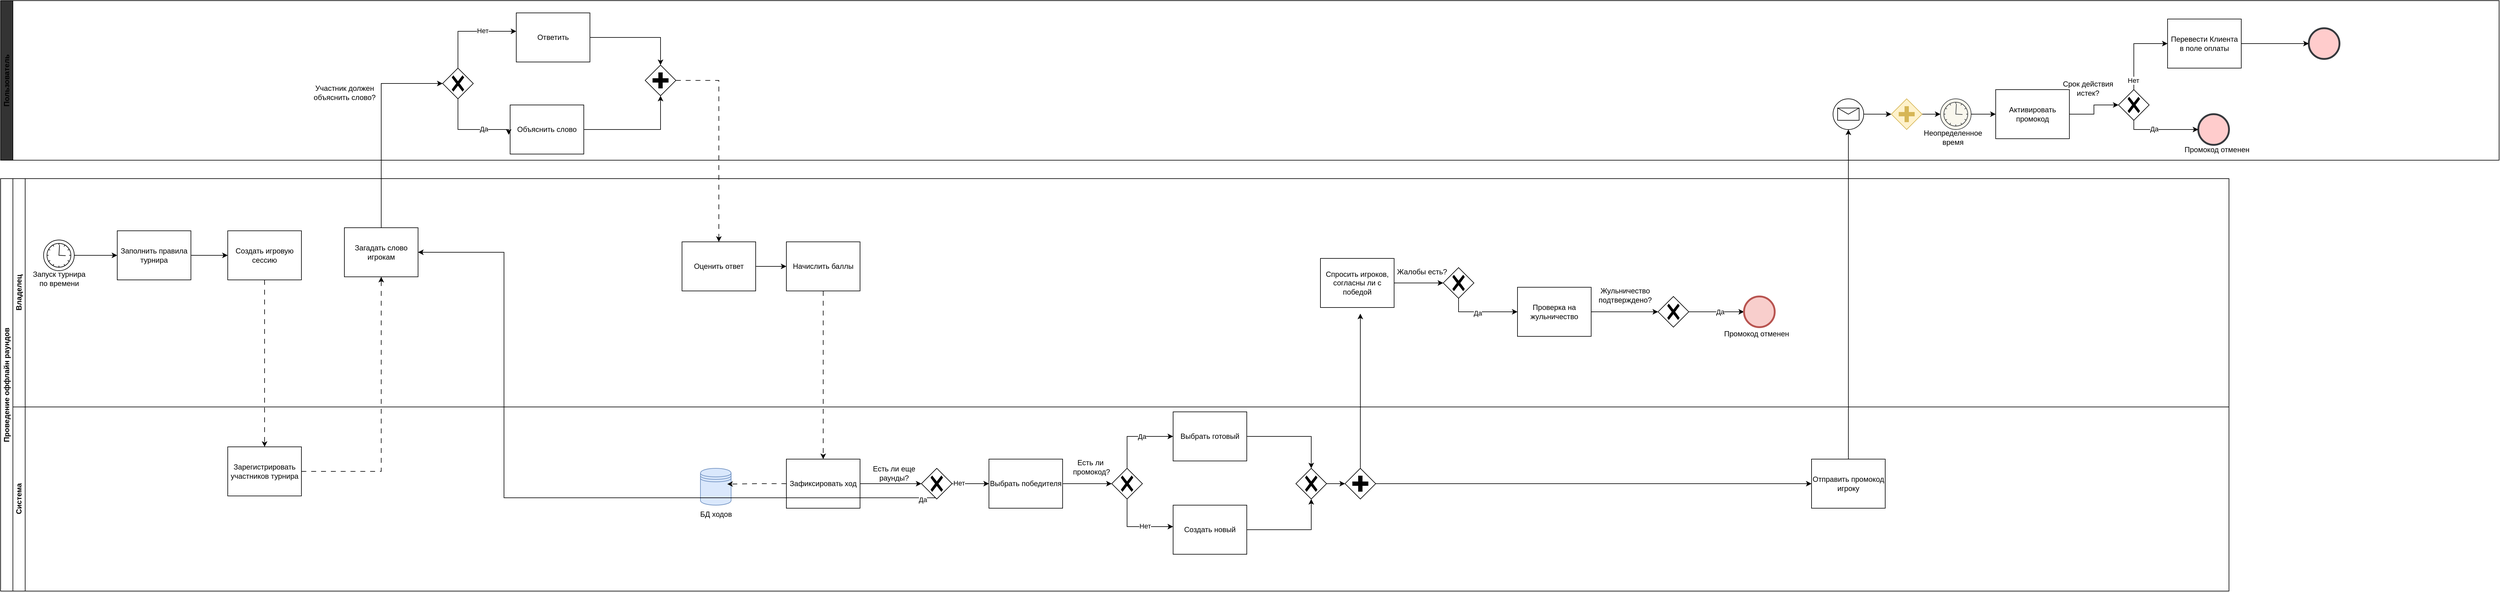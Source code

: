 <mxfile version="26.2.13">
  <diagram id="p30AvLt0BxaziVuN9v5u" name="Страница — 1">
    <mxGraphModel dx="5760" dy="3120" grid="1" gridSize="10" guides="1" tooltips="1" connect="1" arrows="1" fold="1" page="1" pageScale="1" pageWidth="827" pageHeight="1169" math="0" shadow="0">
      <root>
        <mxCell id="0" />
        <mxCell id="1" parent="0" />
        <mxCell id="hdZUblOiW2e-fLk-F5x0-2" value="Пользователь" style="swimlane;startSize=20;horizontal=0;html=1;whiteSpace=wrap;fillColor=#333333;strokeColor=default;" vertex="1" parent="1">
          <mxGeometry x="-800" y="30" width="4070" height="260" as="geometry" />
        </mxCell>
        <mxCell id="hdZUblOiW2e-fLk-F5x0-19" value="" style="points=[[0.25,0.25,0],[0.5,0,0],[0.75,0.25,0],[1,0.5,0],[0.75,0.75,0],[0.5,1,0],[0.25,0.75,0],[0,0.5,0]];shape=mxgraph.bpmn.gateway2;html=1;verticalLabelPosition=bottom;labelBackgroundColor=#ffffff;verticalAlign=top;align=center;perimeter=rhombusPerimeter;outlineConnect=0;outline=none;symbol=none;gwType=exclusive;" vertex="1" parent="hdZUblOiW2e-fLk-F5x0-2">
          <mxGeometry x="720" y="110" width="50" height="50" as="geometry" />
        </mxCell>
        <mxCell id="hdZUblOiW2e-fLk-F5x0-21" value="Участник должен&lt;br&gt;объяснить слово?" style="text;html=1;align=center;verticalAlign=middle;resizable=0;points=[];autosize=1;strokeColor=none;fillColor=none;" vertex="1" parent="hdZUblOiW2e-fLk-F5x0-2">
          <mxGeometry x="500" y="130" width="120" height="40" as="geometry" />
        </mxCell>
        <mxCell id="hdZUblOiW2e-fLk-F5x0-22" value="Ответить" style="points=[[0.25,0,0],[0.5,0,0],[0.75,0,0],[1,0.25,0],[1,0.5,0],[1,0.75,0],[0.75,1,0],[0.5,1,0],[0.25,1,0],[0,0.75,0],[0,0.5,0],[0,0.25,0]];shape=mxgraph.bpmn.task2;whiteSpace=wrap;rectStyle=rounded;size=10;html=1;container=1;expand=0;collapsible=0;taskMarker=user;" vertex="1" parent="hdZUblOiW2e-fLk-F5x0-2">
          <mxGeometry x="840" y="20" width="120" height="80" as="geometry" />
        </mxCell>
        <mxCell id="hdZUblOiW2e-fLk-F5x0-23" value="Объяснить слово" style="points=[[0.25,0,0],[0.5,0,0],[0.75,0,0],[1,0.25,0],[1,0.5,0],[1,0.75,0],[0.75,1,0],[0.5,1,0],[0.25,1,0],[0,0.75,0],[0,0.5,0],[0,0.25,0]];shape=mxgraph.bpmn.task2;whiteSpace=wrap;rectStyle=rounded;size=10;html=1;container=1;expand=0;collapsible=0;taskMarker=user;" vertex="1" parent="hdZUblOiW2e-fLk-F5x0-2">
          <mxGeometry x="830" y="170" width="120" height="80" as="geometry" />
        </mxCell>
        <mxCell id="hdZUblOiW2e-fLk-F5x0-24" style="edgeStyle=orthogonalEdgeStyle;rounded=0;orthogonalLoop=1;jettySize=auto;html=1;entryX=0;entryY=0.375;entryDx=0;entryDy=0;entryPerimeter=0;" edge="1" parent="hdZUblOiW2e-fLk-F5x0-2" source="hdZUblOiW2e-fLk-F5x0-19" target="hdZUblOiW2e-fLk-F5x0-22">
          <mxGeometry relative="1" as="geometry">
            <Array as="points">
              <mxPoint x="745" y="50" />
            </Array>
          </mxGeometry>
        </mxCell>
        <mxCell id="hdZUblOiW2e-fLk-F5x0-26" value="Нет" style="edgeLabel;html=1;align=center;verticalAlign=middle;resizable=0;points=[];" vertex="1" connectable="0" parent="hdZUblOiW2e-fLk-F5x0-24">
          <mxGeometry x="0.29" y="1" relative="1" as="geometry">
            <mxPoint as="offset" />
          </mxGeometry>
        </mxCell>
        <mxCell id="hdZUblOiW2e-fLk-F5x0-25" style="edgeStyle=orthogonalEdgeStyle;rounded=0;orthogonalLoop=1;jettySize=auto;html=1;entryX=-0.019;entryY=0.608;entryDx=0;entryDy=0;entryPerimeter=0;" edge="1" parent="hdZUblOiW2e-fLk-F5x0-2" source="hdZUblOiW2e-fLk-F5x0-19" target="hdZUblOiW2e-fLk-F5x0-23">
          <mxGeometry relative="1" as="geometry">
            <Array as="points">
              <mxPoint x="745" y="210" />
              <mxPoint x="828" y="210" />
            </Array>
          </mxGeometry>
        </mxCell>
        <mxCell id="hdZUblOiW2e-fLk-F5x0-27" value="Да" style="edgeLabel;html=1;align=center;verticalAlign=middle;resizable=0;points=[];" vertex="1" connectable="0" parent="hdZUblOiW2e-fLk-F5x0-25">
          <mxGeometry x="0.302" y="1" relative="1" as="geometry">
            <mxPoint as="offset" />
          </mxGeometry>
        </mxCell>
        <mxCell id="hdZUblOiW2e-fLk-F5x0-28" value="" style="points=[[0.25,0.25,0],[0.5,0,0],[0.75,0.25,0],[1,0.5,0],[0.75,0.75,0],[0.5,1,0],[0.25,0.75,0],[0,0.5,0]];shape=mxgraph.bpmn.gateway2;html=1;verticalLabelPosition=bottom;labelBackgroundColor=#ffffff;verticalAlign=top;align=center;perimeter=rhombusPerimeter;outlineConnect=0;outline=none;symbol=none;gwType=parallel;" vertex="1" parent="hdZUblOiW2e-fLk-F5x0-2">
          <mxGeometry x="1050" y="105" width="50" height="50" as="geometry" />
        </mxCell>
        <mxCell id="hdZUblOiW2e-fLk-F5x0-29" style="edgeStyle=orthogonalEdgeStyle;rounded=0;orthogonalLoop=1;jettySize=auto;html=1;entryX=0.5;entryY=0;entryDx=0;entryDy=0;entryPerimeter=0;" edge="1" parent="hdZUblOiW2e-fLk-F5x0-2" source="hdZUblOiW2e-fLk-F5x0-22" target="hdZUblOiW2e-fLk-F5x0-28">
          <mxGeometry relative="1" as="geometry" />
        </mxCell>
        <mxCell id="hdZUblOiW2e-fLk-F5x0-30" style="edgeStyle=orthogonalEdgeStyle;rounded=0;orthogonalLoop=1;jettySize=auto;html=1;entryX=0.5;entryY=1;entryDx=0;entryDy=0;entryPerimeter=0;" edge="1" parent="hdZUblOiW2e-fLk-F5x0-2" source="hdZUblOiW2e-fLk-F5x0-23" target="hdZUblOiW2e-fLk-F5x0-28">
          <mxGeometry relative="1" as="geometry" />
        </mxCell>
        <mxCell id="hdZUblOiW2e-fLk-F5x0-84" value="" style="points=[[0.145,0.145,0],[0.5,0,0],[0.855,0.145,0],[1,0.5,0],[0.855,0.855,0],[0.5,1,0],[0.145,0.855,0],[0,0.5,0]];shape=mxgraph.bpmn.event;html=1;verticalLabelPosition=bottom;labelBackgroundColor=#ffffff;verticalAlign=top;align=center;perimeter=ellipsePerimeter;outlineConnect=0;aspect=fixed;outline=standard;symbol=message;" vertex="1" parent="hdZUblOiW2e-fLk-F5x0-2">
          <mxGeometry x="2985" y="160" width="50" height="50" as="geometry" />
        </mxCell>
        <mxCell id="hdZUblOiW2e-fLk-F5x0-90" style="edgeStyle=orthogonalEdgeStyle;rounded=0;orthogonalLoop=1;jettySize=auto;html=1;" edge="1" parent="hdZUblOiW2e-fLk-F5x0-2" source="hdZUblOiW2e-fLk-F5x0-87" target="hdZUblOiW2e-fLk-F5x0-89">
          <mxGeometry relative="1" as="geometry" />
        </mxCell>
        <mxCell id="hdZUblOiW2e-fLk-F5x0-87" value="" style="points=[[0.25,0.25,0],[0.5,0,0],[0.75,0.25,0],[1,0.5,0],[0.75,0.75,0],[0.5,1,0],[0.25,0.75,0],[0,0.5,0]];shape=mxgraph.bpmn.gateway2;html=1;verticalLabelPosition=bottom;labelBackgroundColor=#ffffff;verticalAlign=top;align=center;perimeter=rhombusPerimeter;outlineConnect=0;outline=none;symbol=none;gwType=parallel;fillColor=#fff2cc;strokeColor=#d6b656;" vertex="1" parent="hdZUblOiW2e-fLk-F5x0-2">
          <mxGeometry x="3080" y="160" width="50" height="50" as="geometry" />
        </mxCell>
        <mxCell id="hdZUblOiW2e-fLk-F5x0-88" style="edgeStyle=orthogonalEdgeStyle;rounded=0;orthogonalLoop=1;jettySize=auto;html=1;entryX=0;entryY=0.5;entryDx=0;entryDy=0;entryPerimeter=0;" edge="1" parent="hdZUblOiW2e-fLk-F5x0-2" source="hdZUblOiW2e-fLk-F5x0-84" target="hdZUblOiW2e-fLk-F5x0-87">
          <mxGeometry relative="1" as="geometry">
            <Array as="points">
              <mxPoint x="3080" y="185" />
            </Array>
          </mxGeometry>
        </mxCell>
        <mxCell id="hdZUblOiW2e-fLk-F5x0-89" value="" style="points=[[0.145,0.145,0],[0.5,0,0],[0.855,0.145,0],[1,0.5,0],[0.855,0.855,0],[0.5,1,0],[0.145,0.855,0],[0,0.5,0]];shape=mxgraph.bpmn.event;html=1;verticalLabelPosition=bottom;labelBackgroundColor=#ffffff;verticalAlign=top;align=center;perimeter=ellipsePerimeter;outlineConnect=0;aspect=fixed;outline=standard;symbol=timer;fillColor=#f9f7ed;strokeColor=#36393d;" vertex="1" parent="hdZUblOiW2e-fLk-F5x0-2">
          <mxGeometry x="3160" y="160" width="50" height="50" as="geometry" />
        </mxCell>
        <mxCell id="hdZUblOiW2e-fLk-F5x0-95" style="edgeStyle=orthogonalEdgeStyle;rounded=0;orthogonalLoop=1;jettySize=auto;html=1;" edge="1" parent="hdZUblOiW2e-fLk-F5x0-2" source="hdZUblOiW2e-fLk-F5x0-92" target="hdZUblOiW2e-fLk-F5x0-94">
          <mxGeometry relative="1" as="geometry" />
        </mxCell>
        <mxCell id="hdZUblOiW2e-fLk-F5x0-92" value="Активировать промокод" style="points=[[0.25,0,0],[0.5,0,0],[0.75,0,0],[1,0.25,0],[1,0.5,0],[1,0.75,0],[0.75,1,0],[0.5,1,0],[0.25,1,0],[0,0.75,0],[0,0.5,0],[0,0.25,0]];shape=mxgraph.bpmn.task2;whiteSpace=wrap;rectStyle=rounded;size=10;html=1;container=1;expand=0;collapsible=0;taskMarker=user;" vertex="1" parent="hdZUblOiW2e-fLk-F5x0-2">
          <mxGeometry x="3250" y="145" width="120" height="80" as="geometry" />
        </mxCell>
        <mxCell id="hdZUblOiW2e-fLk-F5x0-93" style="edgeStyle=orthogonalEdgeStyle;rounded=0;orthogonalLoop=1;jettySize=auto;html=1;entryX=0;entryY=0.5;entryDx=0;entryDy=0;entryPerimeter=0;" edge="1" parent="hdZUblOiW2e-fLk-F5x0-2" source="hdZUblOiW2e-fLk-F5x0-89" target="hdZUblOiW2e-fLk-F5x0-92">
          <mxGeometry relative="1" as="geometry" />
        </mxCell>
        <mxCell id="hdZUblOiW2e-fLk-F5x0-94" value="" style="points=[[0.25,0.25,0],[0.5,0,0],[0.75,0.25,0],[1,0.5,0],[0.75,0.75,0],[0.5,1,0],[0.25,0.75,0],[0,0.5,0]];shape=mxgraph.bpmn.gateway2;html=1;verticalLabelPosition=bottom;labelBackgroundColor=#ffffff;verticalAlign=top;align=center;perimeter=rhombusPerimeter;outlineConnect=0;outline=none;symbol=none;gwType=exclusive;" vertex="1" parent="hdZUblOiW2e-fLk-F5x0-2">
          <mxGeometry x="3450" y="145" width="50" height="50" as="geometry" />
        </mxCell>
        <mxCell id="hdZUblOiW2e-fLk-F5x0-97" value="" style="points=[[0.145,0.145,0],[0.5,0,0],[0.855,0.145,0],[1,0.5,0],[0.855,0.855,0],[0.5,1,0],[0.145,0.855,0],[0,0.5,0]];shape=mxgraph.bpmn.event;html=1;verticalLabelPosition=bottom;labelBackgroundColor=#ffffff;verticalAlign=top;align=center;perimeter=ellipsePerimeter;outlineConnect=0;aspect=fixed;outline=end;symbol=terminate2;fillColor=#ffcccc;strokeColor=#36393d;" vertex="1" parent="hdZUblOiW2e-fLk-F5x0-2">
          <mxGeometry x="3580" y="185" width="50" height="50" as="geometry" />
        </mxCell>
        <mxCell id="hdZUblOiW2e-fLk-F5x0-98" style="edgeStyle=orthogonalEdgeStyle;rounded=0;orthogonalLoop=1;jettySize=auto;html=1;entryX=0;entryY=0.5;entryDx=0;entryDy=0;entryPerimeter=0;" edge="1" parent="hdZUblOiW2e-fLk-F5x0-2" source="hdZUblOiW2e-fLk-F5x0-94" target="hdZUblOiW2e-fLk-F5x0-97">
          <mxGeometry relative="1" as="geometry">
            <Array as="points">
              <mxPoint x="3475" y="210" />
              <mxPoint x="3580" y="210" />
            </Array>
          </mxGeometry>
        </mxCell>
        <mxCell id="hdZUblOiW2e-fLk-F5x0-99" value="Да" style="edgeLabel;html=1;align=center;verticalAlign=middle;resizable=0;points=[];" vertex="1" connectable="0" parent="hdZUblOiW2e-fLk-F5x0-98">
          <mxGeometry x="-0.211" y="1" relative="1" as="geometry">
            <mxPoint as="offset" />
          </mxGeometry>
        </mxCell>
        <mxCell id="hdZUblOiW2e-fLk-F5x0-100" value="Перевести Клиента&lt;br&gt;в поле оплаты" style="points=[[0.25,0,0],[0.5,0,0],[0.75,0,0],[1,0.25,0],[1,0.5,0],[1,0.75,0],[0.75,1,0],[0.5,1,0],[0.25,1,0],[0,0.75,0],[0,0.5,0],[0,0.25,0]];shape=mxgraph.bpmn.task2;whiteSpace=wrap;rectStyle=rounded;size=10;html=1;container=1;expand=0;collapsible=0;taskMarker=service;" vertex="1" parent="hdZUblOiW2e-fLk-F5x0-2">
          <mxGeometry x="3530" y="30" width="120" height="80" as="geometry" />
        </mxCell>
        <mxCell id="hdZUblOiW2e-fLk-F5x0-101" style="edgeStyle=orthogonalEdgeStyle;rounded=0;orthogonalLoop=1;jettySize=auto;html=1;entryX=0;entryY=0.5;entryDx=0;entryDy=0;entryPerimeter=0;" edge="1" parent="hdZUblOiW2e-fLk-F5x0-2" source="hdZUblOiW2e-fLk-F5x0-94" target="hdZUblOiW2e-fLk-F5x0-100">
          <mxGeometry relative="1" as="geometry">
            <Array as="points">
              <mxPoint x="3475" y="70" />
            </Array>
          </mxGeometry>
        </mxCell>
        <mxCell id="hdZUblOiW2e-fLk-F5x0-102" value="Нет" style="edgeLabel;html=1;align=center;verticalAlign=middle;resizable=0;points=[];" vertex="1" connectable="0" parent="hdZUblOiW2e-fLk-F5x0-101">
          <mxGeometry x="-0.763" y="1" relative="1" as="geometry">
            <mxPoint as="offset" />
          </mxGeometry>
        </mxCell>
        <mxCell id="hdZUblOiW2e-fLk-F5x0-103" value="" style="points=[[0.145,0.145,0],[0.5,0,0],[0.855,0.145,0],[1,0.5,0],[0.855,0.855,0],[0.5,1,0],[0.145,0.855,0],[0,0.5,0]];shape=mxgraph.bpmn.event;html=1;verticalLabelPosition=bottom;labelBackgroundColor=#ffffff;verticalAlign=top;align=center;perimeter=ellipsePerimeter;outlineConnect=0;aspect=fixed;outline=end;symbol=terminate2;fillColor=#ffcccc;strokeColor=#36393d;" vertex="1" parent="hdZUblOiW2e-fLk-F5x0-2">
          <mxGeometry x="3760" y="45" width="50" height="50" as="geometry" />
        </mxCell>
        <mxCell id="hdZUblOiW2e-fLk-F5x0-104" style="edgeStyle=orthogonalEdgeStyle;rounded=0;orthogonalLoop=1;jettySize=auto;html=1;entryX=0;entryY=0.5;entryDx=0;entryDy=0;entryPerimeter=0;" edge="1" parent="hdZUblOiW2e-fLk-F5x0-2" source="hdZUblOiW2e-fLk-F5x0-100" target="hdZUblOiW2e-fLk-F5x0-103">
          <mxGeometry relative="1" as="geometry" />
        </mxCell>
        <mxCell id="hdZUblOiW2e-fLk-F5x0-3" value="Проведение оффлайн раундов" style="swimlane;html=1;childLayout=stackLayout;resizeParent=1;resizeParentMax=0;horizontal=0;startSize=20;horizontalStack=0;whiteSpace=wrap;" vertex="1" parent="1">
          <mxGeometry x="-800" y="320" width="3630" height="672" as="geometry" />
        </mxCell>
        <mxCell id="hdZUblOiW2e-fLk-F5x0-4" value="Владелец" style="swimlane;html=1;startSize=20;horizontal=0;" vertex="1" parent="hdZUblOiW2e-fLk-F5x0-3">
          <mxGeometry x="20" width="3610" height="372" as="geometry" />
        </mxCell>
        <mxCell id="hdZUblOiW2e-fLk-F5x0-7" value="" style="points=[[0.145,0.145,0],[0.5,0,0],[0.855,0.145,0],[1,0.5,0],[0.855,0.855,0],[0.5,1,0],[0.145,0.855,0],[0,0.5,0]];shape=mxgraph.bpmn.event;html=1;verticalLabelPosition=bottom;labelBackgroundColor=#ffffff;verticalAlign=top;align=center;perimeter=ellipsePerimeter;outlineConnect=0;aspect=fixed;outline=standard;symbol=timer;" vertex="1" parent="hdZUblOiW2e-fLk-F5x0-4">
          <mxGeometry x="50" y="100" width="50" height="50" as="geometry" />
        </mxCell>
        <mxCell id="hdZUblOiW2e-fLk-F5x0-10" value="Запуск турнира&lt;br&gt;&amp;nbsp;по времени&amp;nbsp;" style="text;html=1;align=center;verticalAlign=middle;resizable=0;points=[];autosize=1;strokeColor=none;fillColor=none;" vertex="1" parent="hdZUblOiW2e-fLk-F5x0-4">
          <mxGeometry x="20" y="143" width="110" height="40" as="geometry" />
        </mxCell>
        <mxCell id="hdZUblOiW2e-fLk-F5x0-14" style="edgeStyle=orthogonalEdgeStyle;rounded=0;orthogonalLoop=1;jettySize=auto;html=1;" edge="1" parent="hdZUblOiW2e-fLk-F5x0-4" source="hdZUblOiW2e-fLk-F5x0-11" target="hdZUblOiW2e-fLk-F5x0-12">
          <mxGeometry relative="1" as="geometry" />
        </mxCell>
        <mxCell id="hdZUblOiW2e-fLk-F5x0-11" value="Заполнить правила турнира" style="points=[[0.25,0,0],[0.5,0,0],[0.75,0,0],[1,0.25,0],[1,0.5,0],[1,0.75,0],[0.75,1,0],[0.5,1,0],[0.25,1,0],[0,0.75,0],[0,0.5,0],[0,0.25,0]];shape=mxgraph.bpmn.task2;whiteSpace=wrap;rectStyle=rounded;size=10;html=1;container=1;expand=0;collapsible=0;taskMarker=manual;" vertex="1" parent="hdZUblOiW2e-fLk-F5x0-4">
          <mxGeometry x="170" y="85" width="120" height="80" as="geometry" />
        </mxCell>
        <mxCell id="hdZUblOiW2e-fLk-F5x0-12" value="Создать игровую сессию" style="points=[[0.25,0,0],[0.5,0,0],[0.75,0,0],[1,0.25,0],[1,0.5,0],[1,0.75,0],[0.75,1,0],[0.5,1,0],[0.25,1,0],[0,0.75,0],[0,0.5,0],[0,0.25,0]];shape=mxgraph.bpmn.task2;whiteSpace=wrap;rectStyle=rounded;size=10;html=1;container=1;expand=0;collapsible=0;taskMarker=manual;" vertex="1" parent="hdZUblOiW2e-fLk-F5x0-4">
          <mxGeometry x="350" y="85" width="120" height="80" as="geometry" />
        </mxCell>
        <mxCell id="hdZUblOiW2e-fLk-F5x0-13" style="edgeStyle=orthogonalEdgeStyle;rounded=0;orthogonalLoop=1;jettySize=auto;html=1;entryX=0;entryY=0.5;entryDx=0;entryDy=0;entryPerimeter=0;" edge="1" parent="hdZUblOiW2e-fLk-F5x0-4" source="hdZUblOiW2e-fLk-F5x0-7" target="hdZUblOiW2e-fLk-F5x0-11">
          <mxGeometry relative="1" as="geometry" />
        </mxCell>
        <mxCell id="hdZUblOiW2e-fLk-F5x0-17" value="Загадать слово игрокам" style="points=[[0.25,0,0],[0.5,0,0],[0.75,0,0],[1,0.25,0],[1,0.5,0],[1,0.75,0],[0.75,1,0],[0.5,1,0],[0.25,1,0],[0,0.75,0],[0,0.5,0],[0,0.25,0]];shape=mxgraph.bpmn.task2;whiteSpace=wrap;rectStyle=rounded;size=10;html=1;container=1;expand=0;collapsible=0;taskMarker=manual;" vertex="1" parent="hdZUblOiW2e-fLk-F5x0-4">
          <mxGeometry x="540" y="80" width="120" height="80" as="geometry" />
        </mxCell>
        <mxCell id="hdZUblOiW2e-fLk-F5x0-31" value="Оценить ответ" style="points=[[0.25,0,0],[0.5,0,0],[0.75,0,0],[1,0.25,0],[1,0.5,0],[1,0.75,0],[0.75,1,0],[0.5,1,0],[0.25,1,0],[0,0.75,0],[0,0.5,0],[0,0.25,0]];shape=mxgraph.bpmn.task2;whiteSpace=wrap;rectStyle=rounded;size=10;html=1;container=1;expand=0;collapsible=0;taskMarker=user;" vertex="1" parent="hdZUblOiW2e-fLk-F5x0-4">
          <mxGeometry x="1090" y="103" width="120" height="80" as="geometry" />
        </mxCell>
        <mxCell id="hdZUblOiW2e-fLk-F5x0-32" value="Начислить баллы" style="points=[[0.25,0,0],[0.5,0,0],[0.75,0,0],[1,0.25,0],[1,0.5,0],[1,0.75,0],[0.75,1,0],[0.5,1,0],[0.25,1,0],[0,0.75,0],[0,0.5,0],[0,0.25,0]];shape=mxgraph.bpmn.task2;whiteSpace=wrap;rectStyle=rounded;size=10;html=1;container=1;expand=0;collapsible=0;taskMarker=user;" vertex="1" parent="hdZUblOiW2e-fLk-F5x0-4">
          <mxGeometry x="1260" y="103" width="120" height="80" as="geometry" />
        </mxCell>
        <mxCell id="hdZUblOiW2e-fLk-F5x0-34" style="edgeStyle=orthogonalEdgeStyle;rounded=0;orthogonalLoop=1;jettySize=auto;html=1;entryX=0;entryY=0.5;entryDx=0;entryDy=0;entryPerimeter=0;" edge="1" parent="hdZUblOiW2e-fLk-F5x0-4" source="hdZUblOiW2e-fLk-F5x0-31" target="hdZUblOiW2e-fLk-F5x0-32">
          <mxGeometry relative="1" as="geometry" />
        </mxCell>
        <mxCell id="hdZUblOiW2e-fLk-F5x0-63" value="Спросить игроков, согласны ли с победой" style="points=[[0.25,0,0],[0.5,0,0],[0.75,0,0],[1,0.25,0],[1,0.5,0],[1,0.75,0],[0.75,1,0],[0.5,1,0],[0.25,1,0],[0,0.75,0],[0,0.5,0],[0,0.25,0]];shape=mxgraph.bpmn.task2;whiteSpace=wrap;rectStyle=rounded;size=10;html=1;container=1;expand=0;collapsible=0;taskMarker=user;" vertex="1" parent="hdZUblOiW2e-fLk-F5x0-4">
          <mxGeometry x="2130" y="130" width="120" height="80" as="geometry" />
        </mxCell>
        <mxCell id="hdZUblOiW2e-fLk-F5x0-66" style="edgeStyle=orthogonalEdgeStyle;rounded=0;orthogonalLoop=1;jettySize=auto;html=1;entryX=0;entryY=0.5;entryDx=0;entryDy=0;entryPerimeter=0;" edge="1" parent="hdZUblOiW2e-fLk-F5x0-4" source="hdZUblOiW2e-fLk-F5x0-63" target="hdZUblOiW2e-fLk-F5x0-65">
          <mxGeometry relative="1" as="geometry" />
        </mxCell>
        <mxCell id="hdZUblOiW2e-fLk-F5x0-67" value="Жалобы есть?" style="text;html=1;align=center;verticalAlign=middle;resizable=0;points=[];autosize=1;strokeColor=none;fillColor=none;" vertex="1" parent="hdZUblOiW2e-fLk-F5x0-4">
          <mxGeometry x="2240" y="137" width="110" height="30" as="geometry" />
        </mxCell>
        <mxCell id="hdZUblOiW2e-fLk-F5x0-65" value="" style="points=[[0.25,0.25,0],[0.5,0,0],[0.75,0.25,0],[1,0.5,0],[0.75,0.75,0],[0.5,1,0],[0.25,0.75,0],[0,0.5,0]];shape=mxgraph.bpmn.gateway2;html=1;verticalLabelPosition=bottom;labelBackgroundColor=#ffffff;verticalAlign=top;align=center;perimeter=rhombusPerimeter;outlineConnect=0;outline=none;symbol=none;gwType=exclusive;" vertex="1" parent="hdZUblOiW2e-fLk-F5x0-4">
          <mxGeometry x="2330" y="145" width="50" height="50" as="geometry" />
        </mxCell>
        <mxCell id="hdZUblOiW2e-fLk-F5x0-69" style="edgeStyle=orthogonalEdgeStyle;rounded=0;orthogonalLoop=1;jettySize=auto;html=1;entryX=0;entryY=0.5;entryDx=0;entryDy=0;entryPerimeter=0;" edge="1" parent="hdZUblOiW2e-fLk-F5x0-4" source="hdZUblOiW2e-fLk-F5x0-65" target="hdZUblOiW2e-fLk-F5x0-68">
          <mxGeometry relative="1" as="geometry">
            <Array as="points">
              <mxPoint x="2355" y="217" />
            </Array>
          </mxGeometry>
        </mxCell>
        <mxCell id="hdZUblOiW2e-fLk-F5x0-70" value="Да" style="edgeLabel;html=1;align=center;verticalAlign=middle;resizable=0;points=[];" vertex="1" connectable="0" parent="hdZUblOiW2e-fLk-F5x0-69">
          <mxGeometry x="-0.11" y="-2" relative="1" as="geometry">
            <mxPoint as="offset" />
          </mxGeometry>
        </mxCell>
        <mxCell id="hdZUblOiW2e-fLk-F5x0-68" value="Проверка на жульничество" style="points=[[0.25,0,0],[0.5,0,0],[0.75,0,0],[1,0.25,0],[1,0.5,0],[1,0.75,0],[0.75,1,0],[0.5,1,0],[0.25,1,0],[0,0.75,0],[0,0.5,0],[0,0.25,0]];shape=mxgraph.bpmn.task2;whiteSpace=wrap;rectStyle=rounded;size=10;html=1;container=1;expand=0;collapsible=0;taskMarker=service;" vertex="1" parent="hdZUblOiW2e-fLk-F5x0-4">
          <mxGeometry x="2451" y="177" width="120" height="80" as="geometry" />
        </mxCell>
        <mxCell id="hdZUblOiW2e-fLk-F5x0-73" value="Жульничество&lt;br&gt;&lt;div&gt;подтверждено?&lt;/div&gt;" style="text;html=1;align=center;verticalAlign=middle;resizable=0;points=[];autosize=1;strokeColor=none;fillColor=none;" vertex="1" parent="hdZUblOiW2e-fLk-F5x0-4">
          <mxGeometry x="2571" y="170" width="110" height="40" as="geometry" />
        </mxCell>
        <mxCell id="hdZUblOiW2e-fLk-F5x0-72" style="edgeStyle=orthogonalEdgeStyle;rounded=0;orthogonalLoop=1;jettySize=auto;html=1;entryX=0;entryY=0.5;entryDx=0;entryDy=0;entryPerimeter=0;" edge="1" parent="hdZUblOiW2e-fLk-F5x0-4" source="hdZUblOiW2e-fLk-F5x0-68" target="hdZUblOiW2e-fLk-F5x0-71">
          <mxGeometry relative="1" as="geometry" />
        </mxCell>
        <mxCell id="hdZUblOiW2e-fLk-F5x0-71" value="" style="points=[[0.25,0.25,0],[0.5,0,0],[0.75,0.25,0],[1,0.5,0],[0.75,0.75,0],[0.5,1,0],[0.25,0.75,0],[0,0.5,0]];shape=mxgraph.bpmn.gateway2;html=1;verticalLabelPosition=bottom;labelBackgroundColor=#ffffff;verticalAlign=top;align=center;perimeter=rhombusPerimeter;outlineConnect=0;outline=none;symbol=none;gwType=exclusive;" vertex="1" parent="hdZUblOiW2e-fLk-F5x0-4">
          <mxGeometry x="2680" y="192" width="50" height="50" as="geometry" />
        </mxCell>
        <mxCell id="hdZUblOiW2e-fLk-F5x0-75" style="edgeStyle=orthogonalEdgeStyle;rounded=0;orthogonalLoop=1;jettySize=auto;html=1;entryX=0;entryY=0.5;entryDx=0;entryDy=0;entryPerimeter=0;" edge="1" parent="hdZUblOiW2e-fLk-F5x0-4" source="hdZUblOiW2e-fLk-F5x0-71" target="hdZUblOiW2e-fLk-F5x0-74">
          <mxGeometry relative="1" as="geometry" />
        </mxCell>
        <mxCell id="hdZUblOiW2e-fLk-F5x0-76" value="Да" style="edgeLabel;html=1;align=center;verticalAlign=middle;resizable=0;points=[];" vertex="1" connectable="0" parent="hdZUblOiW2e-fLk-F5x0-75">
          <mxGeometry x="0.122" relative="1" as="geometry">
            <mxPoint as="offset" />
          </mxGeometry>
        </mxCell>
        <mxCell id="hdZUblOiW2e-fLk-F5x0-74" value="" style="points=[[0.145,0.145,0],[0.5,0,0],[0.855,0.145,0],[1,0.5,0],[0.855,0.855,0],[0.5,1,0],[0.145,0.855,0],[0,0.5,0]];shape=mxgraph.bpmn.event;html=1;verticalLabelPosition=bottom;labelBackgroundColor=#ffffff;verticalAlign=top;align=center;perimeter=ellipsePerimeter;outlineConnect=0;aspect=fixed;outline=end;symbol=terminate2;fillColor=#f8cecc;strokeColor=#b85450;" vertex="1" parent="hdZUblOiW2e-fLk-F5x0-4">
          <mxGeometry x="2820" y="192" width="50" height="50" as="geometry" />
        </mxCell>
        <mxCell id="hdZUblOiW2e-fLk-F5x0-5" value="Система" style="swimlane;html=1;startSize=20;horizontal=0;" vertex="1" parent="hdZUblOiW2e-fLk-F5x0-3">
          <mxGeometry x="20" y="372" width="3610" height="300" as="geometry" />
        </mxCell>
        <mxCell id="hdZUblOiW2e-fLk-F5x0-15" value="Зарегистрировать участников турнира" style="points=[[0.25,0,0],[0.5,0,0],[0.75,0,0],[1,0.25,0],[1,0.5,0],[1,0.75,0],[0.75,1,0],[0.5,1,0],[0.25,1,0],[0,0.75,0],[0,0.5,0],[0,0.25,0]];shape=mxgraph.bpmn.task2;whiteSpace=wrap;rectStyle=rounded;size=10;html=1;container=1;expand=0;collapsible=0;taskMarker=service;" vertex="1" parent="hdZUblOiW2e-fLk-F5x0-5">
          <mxGeometry x="350" y="65" width="120" height="80" as="geometry" />
        </mxCell>
        <mxCell id="hdZUblOiW2e-fLk-F5x0-43" style="edgeStyle=orthogonalEdgeStyle;rounded=0;orthogonalLoop=1;jettySize=auto;html=1;" edge="1" parent="hdZUblOiW2e-fLk-F5x0-5" source="hdZUblOiW2e-fLk-F5x0-35">
          <mxGeometry relative="1" as="geometry">
            <mxPoint x="1480" y="125" as="targetPoint" />
          </mxGeometry>
        </mxCell>
        <mxCell id="hdZUblOiW2e-fLk-F5x0-35" value="Зафиксировать ход" style="points=[[0.25,0,0],[0.5,0,0],[0.75,0,0],[1,0.25,0],[1,0.5,0],[1,0.75,0],[0.75,1,0],[0.5,1,0],[0.25,1,0],[0,0.75,0],[0,0.5,0],[0,0.25,0]];shape=mxgraph.bpmn.task2;whiteSpace=wrap;rectStyle=rounded;size=10;html=1;container=1;expand=0;collapsible=0;taskMarker=service;" vertex="1" parent="hdZUblOiW2e-fLk-F5x0-5">
          <mxGeometry x="1260" y="85" width="120" height="80" as="geometry" />
        </mxCell>
        <mxCell id="hdZUblOiW2e-fLk-F5x0-36" value="" style="shape=datastore;html=1;labelPosition=center;verticalLabelPosition=bottom;align=center;verticalAlign=top;fillColor=#dae8fc;strokeColor=#6c8ebf;" vertex="1" parent="hdZUblOiW2e-fLk-F5x0-5">
          <mxGeometry x="1120" y="100" width="50" height="60" as="geometry" />
        </mxCell>
        <mxCell id="hdZUblOiW2e-fLk-F5x0-39" value="БД ходов" style="text;html=1;align=center;verticalAlign=middle;resizable=0;points=[];autosize=1;strokeColor=none;fillColor=none;" vertex="1" parent="hdZUblOiW2e-fLk-F5x0-5">
          <mxGeometry x="1105" y="160" width="80" height="30" as="geometry" />
        </mxCell>
        <mxCell id="hdZUblOiW2e-fLk-F5x0-40" style="edgeStyle=orthogonalEdgeStyle;rounded=0;orthogonalLoop=1;jettySize=auto;html=1;entryX=0.873;entryY=0.428;entryDx=0;entryDy=0;entryPerimeter=0;dashed=1;dashPattern=8 8;" edge="1" parent="hdZUblOiW2e-fLk-F5x0-5" source="hdZUblOiW2e-fLk-F5x0-35" target="hdZUblOiW2e-fLk-F5x0-36">
          <mxGeometry relative="1" as="geometry" />
        </mxCell>
        <mxCell id="hdZUblOiW2e-fLk-F5x0-48" style="edgeStyle=orthogonalEdgeStyle;rounded=0;orthogonalLoop=1;jettySize=auto;html=1;" edge="1" parent="hdZUblOiW2e-fLk-F5x0-5" source="hdZUblOiW2e-fLk-F5x0-42" target="hdZUblOiW2e-fLk-F5x0-47">
          <mxGeometry relative="1" as="geometry" />
        </mxCell>
        <mxCell id="hdZUblOiW2e-fLk-F5x0-49" value="Нет" style="edgeLabel;html=1;align=center;verticalAlign=middle;resizable=0;points=[];" vertex="1" connectable="0" parent="hdZUblOiW2e-fLk-F5x0-48">
          <mxGeometry x="-0.629" y="1" relative="1" as="geometry">
            <mxPoint as="offset" />
          </mxGeometry>
        </mxCell>
        <mxCell id="hdZUblOiW2e-fLk-F5x0-42" value="" style="points=[[0.25,0.25,0],[0.5,0,0],[0.75,0.25,0],[1,0.5,0],[0.75,0.75,0],[0.5,1,0],[0.25,0.75,0],[0,0.5,0]];shape=mxgraph.bpmn.gateway2;html=1;verticalLabelPosition=bottom;labelBackgroundColor=#ffffff;verticalAlign=top;align=center;perimeter=rhombusPerimeter;outlineConnect=0;outline=none;symbol=none;gwType=exclusive;" vertex="1" parent="hdZUblOiW2e-fLk-F5x0-5">
          <mxGeometry x="1480" y="100" width="50" height="50" as="geometry" />
        </mxCell>
        <mxCell id="hdZUblOiW2e-fLk-F5x0-44" value="Есть ли еще&lt;br&gt;раунды?" style="text;html=1;align=center;verticalAlign=middle;resizable=0;points=[];autosize=1;strokeColor=none;fillColor=none;" vertex="1" parent="hdZUblOiW2e-fLk-F5x0-5">
          <mxGeometry x="1390" y="88" width="90" height="40" as="geometry" />
        </mxCell>
        <mxCell id="hdZUblOiW2e-fLk-F5x0-47" value="Выбрать победителя" style="points=[[0.25,0,0],[0.5,0,0],[0.75,0,0],[1,0.25,0],[1,0.5,0],[1,0.75,0],[0.75,1,0],[0.5,1,0],[0.25,1,0],[0,0.75,0],[0,0.5,0],[0,0.25,0]];shape=mxgraph.bpmn.task2;whiteSpace=wrap;rectStyle=rounded;size=10;html=1;container=1;expand=0;collapsible=0;taskMarker=service;" vertex="1" parent="hdZUblOiW2e-fLk-F5x0-5">
          <mxGeometry x="1590" y="85" width="120" height="80" as="geometry" />
        </mxCell>
        <mxCell id="hdZUblOiW2e-fLk-F5x0-50" value="" style="points=[[0.25,0.25,0],[0.5,0,0],[0.75,0.25,0],[1,0.5,0],[0.75,0.75,0],[0.5,1,0],[0.25,0.75,0],[0,0.5,0]];shape=mxgraph.bpmn.gateway2;html=1;verticalLabelPosition=bottom;labelBackgroundColor=#ffffff;verticalAlign=top;align=center;perimeter=rhombusPerimeter;outlineConnect=0;outline=none;symbol=none;gwType=exclusive;" vertex="1" parent="hdZUblOiW2e-fLk-F5x0-5">
          <mxGeometry x="1790" y="100" width="50" height="50" as="geometry" />
        </mxCell>
        <mxCell id="hdZUblOiW2e-fLk-F5x0-51" style="edgeStyle=orthogonalEdgeStyle;rounded=0;orthogonalLoop=1;jettySize=auto;html=1;entryX=0;entryY=0.5;entryDx=0;entryDy=0;entryPerimeter=0;" edge="1" parent="hdZUblOiW2e-fLk-F5x0-5" source="hdZUblOiW2e-fLk-F5x0-47" target="hdZUblOiW2e-fLk-F5x0-50">
          <mxGeometry relative="1" as="geometry" />
        </mxCell>
        <mxCell id="hdZUblOiW2e-fLk-F5x0-52" value="Есть ли&lt;br&gt;&amp;nbsp;промокод?" style="text;html=1;align=center;verticalAlign=middle;resizable=0;points=[];autosize=1;strokeColor=none;fillColor=none;" vertex="1" parent="hdZUblOiW2e-fLk-F5x0-5">
          <mxGeometry x="1710" y="78" width="90" height="40" as="geometry" />
        </mxCell>
        <mxCell id="hdZUblOiW2e-fLk-F5x0-54" value="Выбрать готовый" style="points=[[0.25,0,0],[0.5,0,0],[0.75,0,0],[1,0.25,0],[1,0.5,0],[1,0.75,0],[0.75,1,0],[0.5,1,0],[0.25,1,0],[0,0.75,0],[0,0.5,0],[0,0.25,0]];shape=mxgraph.bpmn.task2;whiteSpace=wrap;rectStyle=rounded;size=10;html=1;container=1;expand=0;collapsible=0;taskMarker=service;" vertex="1" parent="hdZUblOiW2e-fLk-F5x0-5">
          <mxGeometry x="1890" y="8" width="120" height="80" as="geometry" />
        </mxCell>
        <mxCell id="hdZUblOiW2e-fLk-F5x0-55" value="Создать новый" style="points=[[0.25,0,0],[0.5,0,0],[0.75,0,0],[1,0.25,0],[1,0.5,0],[1,0.75,0],[0.75,1,0],[0.5,1,0],[0.25,1,0],[0,0.75,0],[0,0.5,0],[0,0.25,0]];shape=mxgraph.bpmn.task2;whiteSpace=wrap;rectStyle=rounded;size=10;html=1;container=1;expand=0;collapsible=0;taskMarker=service;" vertex="1" parent="hdZUblOiW2e-fLk-F5x0-5">
          <mxGeometry x="1890" y="160" width="120" height="80" as="geometry" />
        </mxCell>
        <mxCell id="hdZUblOiW2e-fLk-F5x0-56" style="edgeStyle=orthogonalEdgeStyle;rounded=0;orthogonalLoop=1;jettySize=auto;html=1;entryX=0;entryY=0.5;entryDx=0;entryDy=0;entryPerimeter=0;" edge="1" parent="hdZUblOiW2e-fLk-F5x0-5" source="hdZUblOiW2e-fLk-F5x0-50" target="hdZUblOiW2e-fLk-F5x0-54">
          <mxGeometry relative="1" as="geometry">
            <Array as="points">
              <mxPoint x="1815" y="48" />
            </Array>
          </mxGeometry>
        </mxCell>
        <mxCell id="hdZUblOiW2e-fLk-F5x0-58" value="Да" style="edgeLabel;html=1;align=center;verticalAlign=middle;resizable=0;points=[];" vertex="1" connectable="0" parent="hdZUblOiW2e-fLk-F5x0-56">
          <mxGeometry x="0.194" relative="1" as="geometry">
            <mxPoint as="offset" />
          </mxGeometry>
        </mxCell>
        <mxCell id="hdZUblOiW2e-fLk-F5x0-57" style="edgeStyle=orthogonalEdgeStyle;rounded=0;orthogonalLoop=1;jettySize=auto;html=1;" edge="1" parent="hdZUblOiW2e-fLk-F5x0-5" source="hdZUblOiW2e-fLk-F5x0-50">
          <mxGeometry relative="1" as="geometry">
            <mxPoint x="1890" y="195" as="targetPoint" />
            <Array as="points">
              <mxPoint x="1815" y="195" />
              <mxPoint x="1886" y="195" />
            </Array>
          </mxGeometry>
        </mxCell>
        <mxCell id="hdZUblOiW2e-fLk-F5x0-59" value="Нет" style="edgeLabel;html=1;align=center;verticalAlign=middle;resizable=0;points=[];" vertex="1" connectable="0" parent="hdZUblOiW2e-fLk-F5x0-57">
          <mxGeometry x="0.231" y="1" relative="1" as="geometry">
            <mxPoint as="offset" />
          </mxGeometry>
        </mxCell>
        <mxCell id="hdZUblOiW2e-fLk-F5x0-60" value="" style="points=[[0.25,0.25,0],[0.5,0,0],[0.75,0.25,0],[1,0.5,0],[0.75,0.75,0],[0.5,1,0],[0.25,0.75,0],[0,0.5,0]];shape=mxgraph.bpmn.gateway2;html=1;verticalLabelPosition=bottom;labelBackgroundColor=#ffffff;verticalAlign=top;align=center;perimeter=rhombusPerimeter;outlineConnect=0;outline=none;symbol=none;gwType=exclusive;" vertex="1" parent="hdZUblOiW2e-fLk-F5x0-5">
          <mxGeometry x="2090" y="100" width="50" height="50" as="geometry" />
        </mxCell>
        <mxCell id="hdZUblOiW2e-fLk-F5x0-61" style="edgeStyle=orthogonalEdgeStyle;rounded=0;orthogonalLoop=1;jettySize=auto;html=1;entryX=0.5;entryY=0;entryDx=0;entryDy=0;entryPerimeter=0;" edge="1" parent="hdZUblOiW2e-fLk-F5x0-5" source="hdZUblOiW2e-fLk-F5x0-54" target="hdZUblOiW2e-fLk-F5x0-60">
          <mxGeometry relative="1" as="geometry" />
        </mxCell>
        <mxCell id="hdZUblOiW2e-fLk-F5x0-62" style="edgeStyle=orthogonalEdgeStyle;rounded=0;orthogonalLoop=1;jettySize=auto;html=1;entryX=0.5;entryY=1;entryDx=0;entryDy=0;entryPerimeter=0;" edge="1" parent="hdZUblOiW2e-fLk-F5x0-5" source="hdZUblOiW2e-fLk-F5x0-55" target="hdZUblOiW2e-fLk-F5x0-60">
          <mxGeometry relative="1" as="geometry" />
        </mxCell>
        <mxCell id="hdZUblOiW2e-fLk-F5x0-108" style="edgeStyle=orthogonalEdgeStyle;rounded=0;orthogonalLoop=1;jettySize=auto;html=1;" edge="1" parent="hdZUblOiW2e-fLk-F5x0-5" source="hdZUblOiW2e-fLk-F5x0-77">
          <mxGeometry relative="1" as="geometry">
            <mxPoint x="2195.0" y="-152" as="targetPoint" />
          </mxGeometry>
        </mxCell>
        <mxCell id="hdZUblOiW2e-fLk-F5x0-77" value="" style="points=[[0.25,0.25,0],[0.5,0,0],[0.75,0.25,0],[1,0.5,0],[0.75,0.75,0],[0.5,1,0],[0.25,0.75,0],[0,0.5,0]];shape=mxgraph.bpmn.gateway2;html=1;verticalLabelPosition=bottom;labelBackgroundColor=#ffffff;verticalAlign=top;align=center;perimeter=rhombusPerimeter;outlineConnect=0;outline=none;symbol=none;gwType=parallel;" vertex="1" parent="hdZUblOiW2e-fLk-F5x0-5">
          <mxGeometry x="2170" y="100" width="50" height="50" as="geometry" />
        </mxCell>
        <mxCell id="hdZUblOiW2e-fLk-F5x0-78" style="edgeStyle=orthogonalEdgeStyle;rounded=0;orthogonalLoop=1;jettySize=auto;html=1;entryX=0;entryY=0.5;entryDx=0;entryDy=0;entryPerimeter=0;" edge="1" parent="hdZUblOiW2e-fLk-F5x0-5" source="hdZUblOiW2e-fLk-F5x0-60" target="hdZUblOiW2e-fLk-F5x0-77">
          <mxGeometry relative="1" as="geometry" />
        </mxCell>
        <mxCell id="hdZUblOiW2e-fLk-F5x0-79" value="Отправить промокод игроку" style="points=[[0.25,0,0],[0.5,0,0],[0.75,0,0],[1,0.25,0],[1,0.5,0],[1,0.75,0],[0.75,1,0],[0.5,1,0],[0.25,1,0],[0,0.75,0],[0,0.5,0],[0,0.25,0]];shape=mxgraph.bpmn.task2;whiteSpace=wrap;rectStyle=rounded;size=10;html=1;container=1;expand=0;collapsible=0;taskMarker=receive;" vertex="1" parent="hdZUblOiW2e-fLk-F5x0-5">
          <mxGeometry x="2930" y="85" width="120" height="80" as="geometry" />
        </mxCell>
        <mxCell id="hdZUblOiW2e-fLk-F5x0-80" style="edgeStyle=orthogonalEdgeStyle;rounded=0;orthogonalLoop=1;jettySize=auto;html=1;entryX=0;entryY=0.5;entryDx=0;entryDy=0;entryPerimeter=0;" edge="1" parent="hdZUblOiW2e-fLk-F5x0-5" source="hdZUblOiW2e-fLk-F5x0-77" target="hdZUblOiW2e-fLk-F5x0-79">
          <mxGeometry relative="1" as="geometry" />
        </mxCell>
        <mxCell id="hdZUblOiW2e-fLk-F5x0-16" style="edgeStyle=orthogonalEdgeStyle;rounded=0;orthogonalLoop=1;jettySize=auto;html=1;entryX=0.5;entryY=0;entryDx=0;entryDy=0;entryPerimeter=0;dashed=1;dashPattern=8 8;" edge="1" parent="hdZUblOiW2e-fLk-F5x0-3" source="hdZUblOiW2e-fLk-F5x0-12" target="hdZUblOiW2e-fLk-F5x0-15">
          <mxGeometry relative="1" as="geometry" />
        </mxCell>
        <mxCell id="hdZUblOiW2e-fLk-F5x0-18" style="edgeStyle=orthogonalEdgeStyle;rounded=0;orthogonalLoop=1;jettySize=auto;html=1;entryX=0.5;entryY=1;entryDx=0;entryDy=0;entryPerimeter=0;dashed=1;dashPattern=8 8;" edge="1" parent="hdZUblOiW2e-fLk-F5x0-3" source="hdZUblOiW2e-fLk-F5x0-15" target="hdZUblOiW2e-fLk-F5x0-17">
          <mxGeometry relative="1" as="geometry" />
        </mxCell>
        <mxCell id="hdZUblOiW2e-fLk-F5x0-41" style="edgeStyle=orthogonalEdgeStyle;rounded=0;orthogonalLoop=1;jettySize=auto;html=1;entryX=0.5;entryY=0;entryDx=0;entryDy=0;entryPerimeter=0;dashed=1;dashPattern=8 8;" edge="1" parent="hdZUblOiW2e-fLk-F5x0-3" source="hdZUblOiW2e-fLk-F5x0-32" target="hdZUblOiW2e-fLk-F5x0-35">
          <mxGeometry relative="1" as="geometry" />
        </mxCell>
        <mxCell id="hdZUblOiW2e-fLk-F5x0-45" style="edgeStyle=orthogonalEdgeStyle;rounded=0;orthogonalLoop=1;jettySize=auto;html=1;entryX=1;entryY=0.5;entryDx=0;entryDy=0;entryPerimeter=0;" edge="1" parent="hdZUblOiW2e-fLk-F5x0-3" source="hdZUblOiW2e-fLk-F5x0-42" target="hdZUblOiW2e-fLk-F5x0-17">
          <mxGeometry relative="1" as="geometry">
            <Array as="points">
              <mxPoint x="1525" y="520" />
              <mxPoint x="820" y="520" />
              <mxPoint x="820" y="120" />
            </Array>
          </mxGeometry>
        </mxCell>
        <mxCell id="hdZUblOiW2e-fLk-F5x0-46" value="Да" style="edgeLabel;html=1;align=center;verticalAlign=middle;resizable=0;points=[];" vertex="1" connectable="0" parent="hdZUblOiW2e-fLk-F5x0-45">
          <mxGeometry x="-0.966" y="3" relative="1" as="geometry">
            <mxPoint as="offset" />
          </mxGeometry>
        </mxCell>
        <mxCell id="hdZUblOiW2e-fLk-F5x0-20" style="edgeStyle=orthogonalEdgeStyle;rounded=0;orthogonalLoop=1;jettySize=auto;html=1;entryX=0;entryY=0.5;entryDx=0;entryDy=0;entryPerimeter=0;" edge="1" parent="1" source="hdZUblOiW2e-fLk-F5x0-17" target="hdZUblOiW2e-fLk-F5x0-19">
          <mxGeometry relative="1" as="geometry">
            <Array as="points">
              <mxPoint x="-180" y="165" />
            </Array>
          </mxGeometry>
        </mxCell>
        <mxCell id="hdZUblOiW2e-fLk-F5x0-33" style="edgeStyle=orthogonalEdgeStyle;rounded=0;orthogonalLoop=1;jettySize=auto;html=1;entryX=0.5;entryY=0;entryDx=0;entryDy=0;entryPerimeter=0;dashed=1;dashPattern=8 8;" edge="1" parent="1" source="hdZUblOiW2e-fLk-F5x0-28" target="hdZUblOiW2e-fLk-F5x0-31">
          <mxGeometry relative="1" as="geometry" />
        </mxCell>
        <mxCell id="hdZUblOiW2e-fLk-F5x0-83" value="Промокод отменен" style="text;html=1;align=center;verticalAlign=middle;resizable=0;points=[];autosize=1;strokeColor=none;fillColor=none;" vertex="1" parent="1">
          <mxGeometry x="1995" y="558" width="130" height="30" as="geometry" />
        </mxCell>
        <mxCell id="hdZUblOiW2e-fLk-F5x0-86" style="edgeStyle=orthogonalEdgeStyle;rounded=0;orthogonalLoop=1;jettySize=auto;html=1;entryX=0.5;entryY=1;entryDx=0;entryDy=0;entryPerimeter=0;" edge="1" parent="1" source="hdZUblOiW2e-fLk-F5x0-79" target="hdZUblOiW2e-fLk-F5x0-84">
          <mxGeometry relative="1" as="geometry" />
        </mxCell>
        <mxCell id="hdZUblOiW2e-fLk-F5x0-91" value="Неопределенное&lt;br&gt;время" style="text;html=1;align=center;verticalAlign=middle;resizable=0;points=[];autosize=1;strokeColor=none;fillColor=none;" vertex="1" parent="1">
          <mxGeometry x="2320" y="233" width="120" height="40" as="geometry" />
        </mxCell>
        <mxCell id="hdZUblOiW2e-fLk-F5x0-96" value="Срок действия&lt;br&gt;истек?" style="text;html=1;align=center;verticalAlign=middle;resizable=0;points=[];autosize=1;strokeColor=none;fillColor=none;" vertex="1" parent="1">
          <mxGeometry x="2545" y="153" width="110" height="40" as="geometry" />
        </mxCell>
        <mxCell id="hdZUblOiW2e-fLk-F5x0-107" value="Промокод отменен" style="text;html=1;align=center;verticalAlign=middle;resizable=0;points=[];autosize=1;strokeColor=none;fillColor=none;" vertex="1" parent="1">
          <mxGeometry x="2745" y="258" width="130" height="30" as="geometry" />
        </mxCell>
      </root>
    </mxGraphModel>
  </diagram>
</mxfile>
